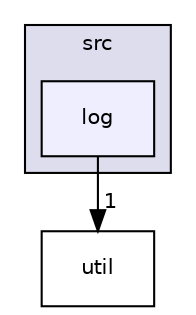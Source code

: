 digraph "src/log" {
  compound=true
  node [ fontsize="10", fontname="Helvetica"];
  edge [ labelfontsize="10", labelfontname="Helvetica"];
  subgraph clusterdir_68267d1309a1af8e8297ef4c3efbcdba {
    graph [ bgcolor="#ddddee", pencolor="black", label="src" fontname="Helvetica", fontsize="10", URL="dir_68267d1309a1af8e8297ef4c3efbcdba.html"]
  dir_2241064965c8d9ca993f08b926076f7d [shape=box, label="log", style="filled", fillcolor="#eeeeff", pencolor="black", URL="dir_2241064965c8d9ca993f08b926076f7d.html"];
  }
  dir_b7878ad5ecbf2506f4125b9d34c97e45 [shape=box label="util" URL="dir_b7878ad5ecbf2506f4125b9d34c97e45.html"];
  dir_2241064965c8d9ca993f08b926076f7d->dir_b7878ad5ecbf2506f4125b9d34c97e45 [headlabel="1", labeldistance=1.5 headhref="dir_000006_000007.html"];
}
